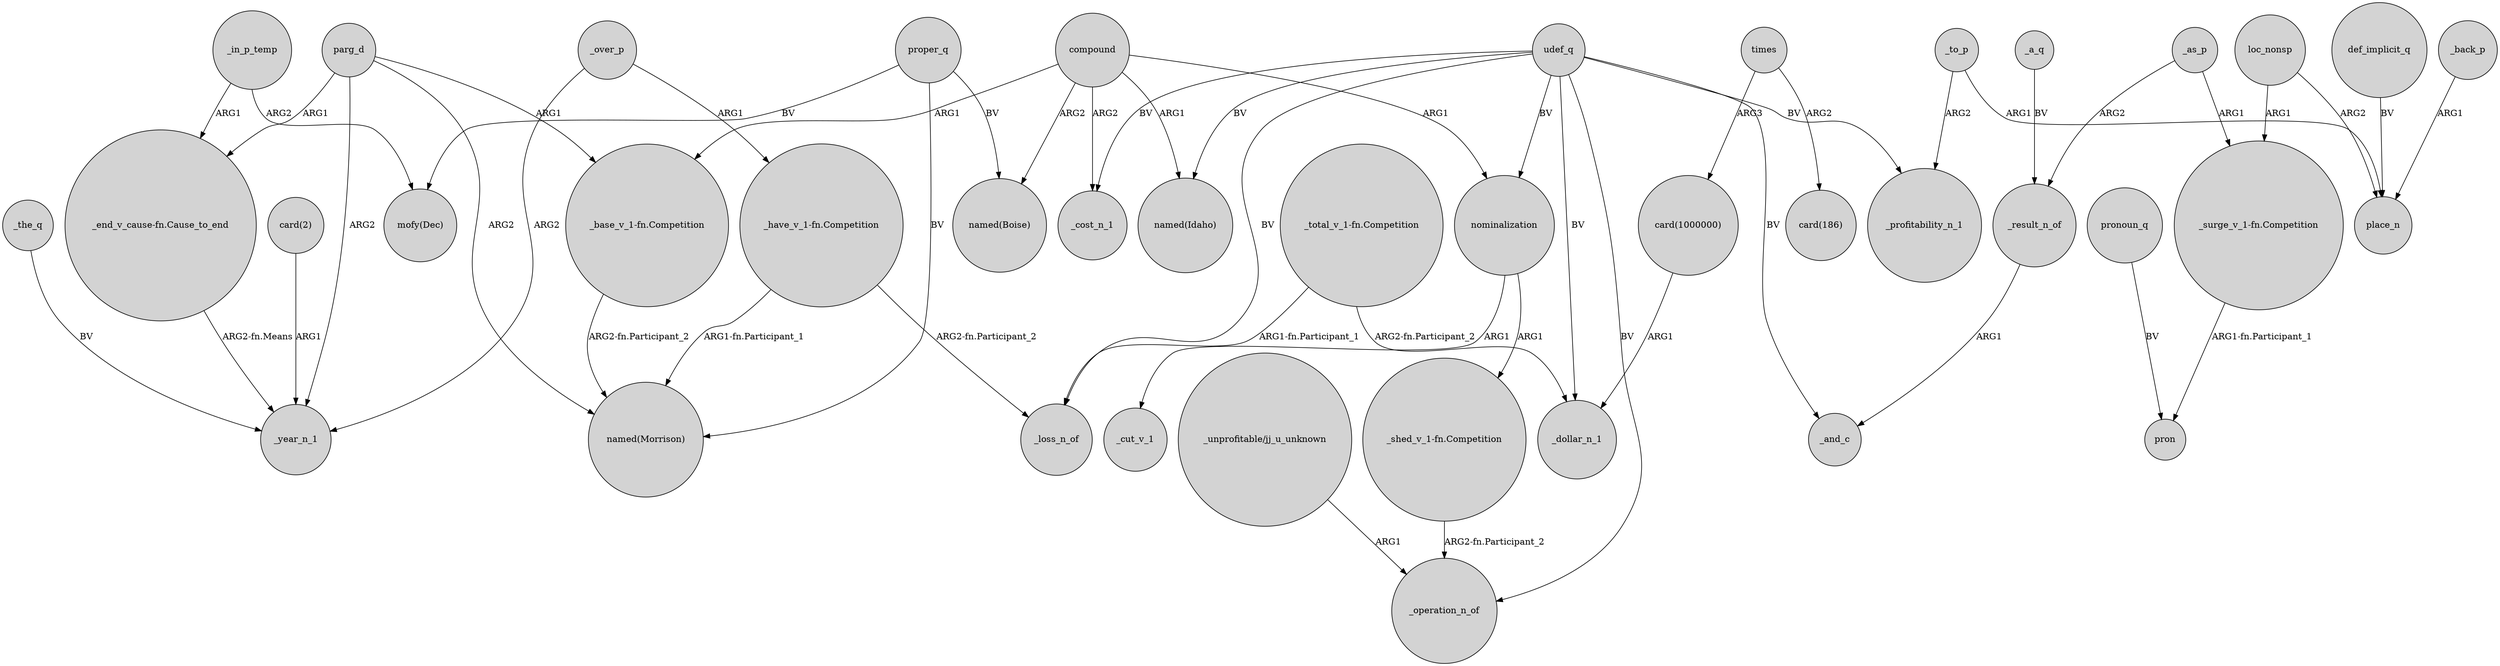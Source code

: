 digraph {
	node [shape=circle style=filled]
	parg_d -> "_end_v_cause-fn.Cause_to_end" [label=ARG1]
	"_surge_v_1-fn.Competition" -> pron [label="ARG1-fn.Participant_1"]
	proper_q -> "named(Boise)" [label=BV]
	_over_p -> "_have_v_1-fn.Competition" [label=ARG1]
	parg_d -> "named(Morrison)" [label=ARG2]
	compound -> "named(Idaho)" [label=ARG1]
	times -> "card(186)" [label=ARG2]
	def_implicit_q -> place_n [label=BV]
	compound -> _cost_n_1 [label=ARG2]
	compound -> "named(Boise)" [label=ARG2]
	udef_q -> nominalization [label=BV]
	"_end_v_cause-fn.Cause_to_end" -> _year_n_1 [label="ARG2-fn.Means"]
	times -> "card(1000000)" [label=ARG3]
	udef_q -> _and_c [label=BV]
	_in_p_temp -> "_end_v_cause-fn.Cause_to_end" [label=ARG1]
	"_base_v_1-fn.Competition" -> "named(Morrison)" [label="ARG2-fn.Participant_2"]
	_as_p -> "_surge_v_1-fn.Competition" [label=ARG1]
	"_have_v_1-fn.Competition" -> "named(Morrison)" [label="ARG1-fn.Participant_1"]
	pronoun_q -> pron [label=BV]
	proper_q -> "mofy(Dec)" [label=BV]
	_in_p_temp -> "mofy(Dec)" [label=ARG2]
	_as_p -> _result_n_of [label=ARG2]
	compound -> nominalization [label=ARG1]
	"_have_v_1-fn.Competition" -> _loss_n_of [label="ARG2-fn.Participant_2"]
	"_total_v_1-fn.Competition" -> _dollar_n_1 [label="ARG2-fn.Participant_2"]
	_back_p -> place_n [label=ARG1]
	_the_q -> _year_n_1 [label=BV]
	"_shed_v_1-fn.Competition" -> _operation_n_of [label="ARG2-fn.Participant_2"]
	udef_q -> _profitability_n_1 [label=BV]
	udef_q -> _operation_n_of [label=BV]
	udef_q -> _loss_n_of [label=BV]
	proper_q -> "named(Morrison)" [label=BV]
	udef_q -> _dollar_n_1 [label=BV]
	compound -> "_base_v_1-fn.Competition" [label=ARG1]
	_to_p -> place_n [label=ARG1]
	"card(1000000)" -> _dollar_n_1 [label=ARG1]
	_to_p -> _profitability_n_1 [label=ARG2]
	nominalization -> _cut_v_1 [label=ARG1]
	nominalization -> "_shed_v_1-fn.Competition" [label=ARG1]
	_a_q -> _result_n_of [label=BV]
	loc_nonsp -> place_n [label=ARG2]
	"_unprofitable/jj_u_unknown" -> _operation_n_of [label=ARG1]
	_over_p -> _year_n_1 [label=ARG2]
	udef_q -> "named(Idaho)" [label=BV]
	parg_d -> _year_n_1 [label=ARG2]
	"card(2)" -> _year_n_1 [label=ARG1]
	"_total_v_1-fn.Competition" -> _loss_n_of [label="ARG1-fn.Participant_1"]
	loc_nonsp -> "_surge_v_1-fn.Competition" [label=ARG1]
	_result_n_of -> _and_c [label=ARG1]
	udef_q -> _cost_n_1 [label=BV]
	parg_d -> "_base_v_1-fn.Competition" [label=ARG1]
}
